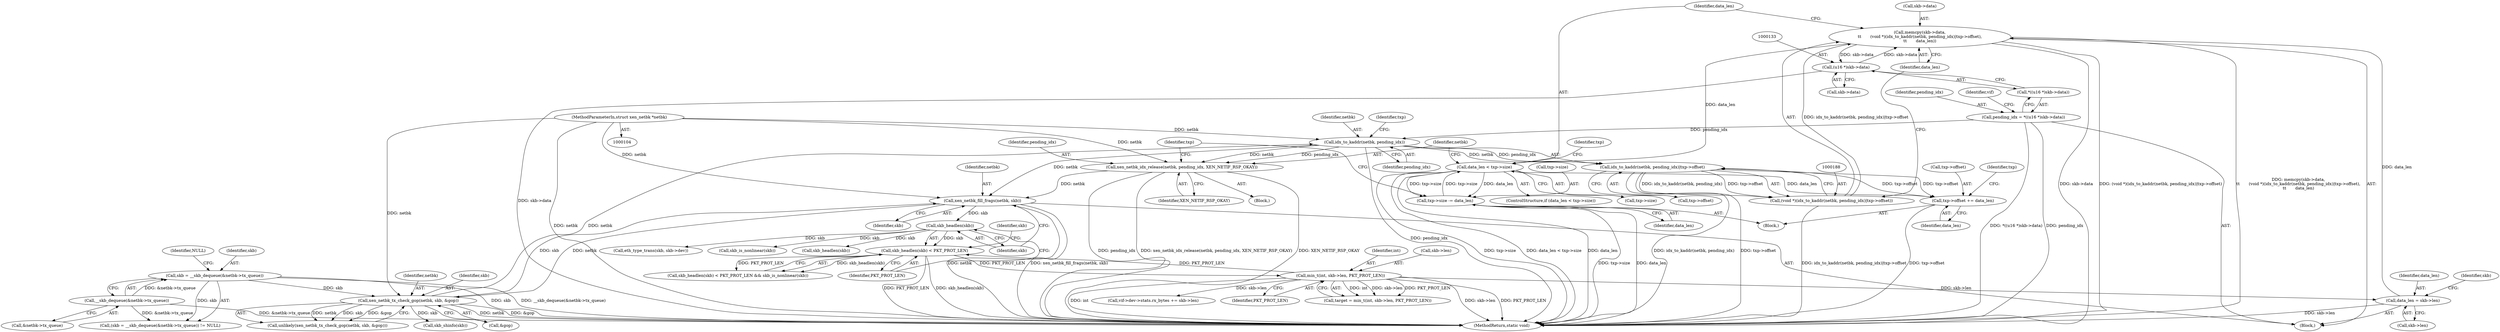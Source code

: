 digraph "0_linux_7d5145d8eb2b9791533ffe4dc003b129b9696c48_2@API" {
"1000183" [label="(Call,memcpy(skb->data,\n\t\t       (void *)(idx_to_kaddr(netbk, pending_idx)|txp->offset),\n\t\t       data_len))"];
"1000132" [label="(Call,(u16 *)skb->data)"];
"1000183" [label="(Call,memcpy(skb->data,\n\t\t       (void *)(idx_to_kaddr(netbk, pending_idx)|txp->offset),\n\t\t       data_len))"];
"1000187" [label="(Call,(void *)(idx_to_kaddr(netbk, pending_idx)|txp->offset))"];
"1000189" [label="(Call,idx_to_kaddr(netbk, pending_idx)|txp->offset)"];
"1000190" [label="(Call,idx_to_kaddr(netbk, pending_idx))"];
"1000158" [label="(Call,xen_netbk_tx_check_gop(netbk, skb, &gop))"];
"1000243" [label="(Call,xen_netbk_fill_frags(netbk, skb))"];
"1000216" [label="(Call,xen_netbk_idx_release(netbk, pending_idx, XEN_NETIF_RSP_OKAY))"];
"1000105" [label="(MethodParameterIn,struct xen_netbk *netbk)"];
"1000116" [label="(Call,skb = __skb_dequeue(&netbk->tx_queue))"];
"1000118" [label="(Call,__skb_dequeue(&netbk->tx_queue))"];
"1000129" [label="(Call,pending_idx = *((u16 *)skb->data))"];
"1000204" [label="(Call,txp->offset += data_len)"];
"1000198" [label="(Call,data_len < txp->size)"];
"1000209" [label="(Call,txp->size -= data_len)"];
"1000178" [label="(Call,data_len = skb->len)"];
"1000258" [label="(Call,min_t(int, skb->len, PKT_PROT_LEN))"];
"1000248" [label="(Call,skb_headlen(skb) < PKT_PROT_LEN)"];
"1000249" [label="(Call,skb_headlen(skb))"];
"1000197" [label="(ControlStructure,if (data_len < txp->size))"];
"1000198" [label="(Call,data_len < txp->size)"];
"1000250" [label="(Identifier,skb)"];
"1000196" [label="(Identifier,data_len)"];
"1000243" [label="(Call,xen_netbk_fill_frags(netbk, skb))"];
"1000321" [label="(MethodReturn,static void)"];
"1000247" [label="(Call,skb_headlen(skb) < PKT_PROT_LEN && skb_is_nonlinear(skb))"];
"1000258" [label="(Call,min_t(int, skb->len, PKT_PROT_LEN))"];
"1000281" [label="(Call,eth_type_trans(skb, skb->dev))"];
"1000191" [label="(Identifier,netbk)"];
"1000223" [label="(Identifier,txp)"];
"1000194" [label="(Identifier,txp)"];
"1000130" [label="(Identifier,pending_idx)"];
"1000256" [label="(Call,target = min_t(int, skb->len, PKT_PROT_LEN))"];
"1000215" [label="(Block,)"];
"1000249" [label="(Call,skb_headlen(skb))"];
"1000252" [label="(Call,skb_is_nonlinear(skb))"];
"1000180" [label="(Call,skb->len)"];
"1000157" [label="(Call,unlikely(xen_netbk_tx_check_gop(netbk, skb, &gop)))"];
"1000205" [label="(Call,txp->offset)"];
"1000117" [label="(Identifier,skb)"];
"1000204" [label="(Call,txp->offset += data_len)"];
"1000171" [label="(Call,skb_shinfo(skb))"];
"1000206" [label="(Identifier,txp)"];
"1000213" [label="(Identifier,data_len)"];
"1000210" [label="(Call,txp->size)"];
"1000189" [label="(Call,idx_to_kaddr(netbk, pending_idx)|txp->offset)"];
"1000248" [label="(Call,skb_headlen(skb) < PKT_PROT_LEN)"];
"1000251" [label="(Identifier,PKT_PROT_LEN)"];
"1000184" [label="(Call,skb->data)"];
"1000190" [label="(Call,idx_to_kaddr(netbk, pending_idx))"];
"1000161" [label="(Call,&gop)"];
"1000219" [label="(Identifier,XEN_NETIF_RSP_OKAY)"];
"1000119" [label="(Call,&netbk->tx_queue)"];
"1000118" [label="(Call,__skb_dequeue(&netbk->tx_queue))"];
"1000138" [label="(Identifier,vif)"];
"1000216" [label="(Call,xen_netbk_idx_release(netbk, pending_idx, XEN_NETIF_RSP_OKAY))"];
"1000160" [label="(Identifier,skb)"];
"1000203" [label="(Block,)"];
"1000200" [label="(Call,txp->size)"];
"1000299" [label="(Call,vif->dev->stats.rx_bytes += skb->len)"];
"1000211" [label="(Identifier,txp)"];
"1000183" [label="(Call,memcpy(skb->data,\n\t\t       (void *)(idx_to_kaddr(netbk, pending_idx)|txp->offset),\n\t\t       data_len))"];
"1000124" [label="(Block,)"];
"1000178" [label="(Call,data_len = skb->len)"];
"1000129" [label="(Call,pending_idx = *((u16 *)skb->data))"];
"1000245" [label="(Identifier,skb)"];
"1000131" [label="(Call,*((u16 *)skb->data))"];
"1000217" [label="(Identifier,netbk)"];
"1000159" [label="(Identifier,netbk)"];
"1000187" [label="(Call,(void *)(idx_to_kaddr(netbk, pending_idx)|txp->offset))"];
"1000116" [label="(Call,skb = __skb_dequeue(&netbk->tx_queue))"];
"1000244" [label="(Identifier,netbk)"];
"1000253" [label="(Identifier,skb)"];
"1000115" [label="(Call,(skb = __skb_dequeue(&netbk->tx_queue)) != NULL)"];
"1000268" [label="(Call,skb_headlen(skb))"];
"1000179" [label="(Identifier,data_len)"];
"1000263" [label="(Identifier,PKT_PROT_LEN)"];
"1000134" [label="(Call,skb->data)"];
"1000192" [label="(Identifier,pending_idx)"];
"1000132" [label="(Call,(u16 *)skb->data)"];
"1000260" [label="(Call,skb->len)"];
"1000218" [label="(Identifier,pending_idx)"];
"1000209" [label="(Call,txp->size -= data_len)"];
"1000105" [label="(MethodParameterIn,struct xen_netbk *netbk)"];
"1000259" [label="(Identifier,int)"];
"1000158" [label="(Call,xen_netbk_tx_check_gop(netbk, skb, &gop))"];
"1000208" [label="(Identifier,data_len)"];
"1000199" [label="(Identifier,data_len)"];
"1000193" [label="(Call,txp->offset)"];
"1000185" [label="(Identifier,skb)"];
"1000123" [label="(Identifier,NULL)"];
"1000183" -> "1000124"  [label="AST: "];
"1000183" -> "1000196"  [label="CFG: "];
"1000184" -> "1000183"  [label="AST: "];
"1000187" -> "1000183"  [label="AST: "];
"1000196" -> "1000183"  [label="AST: "];
"1000199" -> "1000183"  [label="CFG: "];
"1000183" -> "1000321"  [label="DDG: skb->data"];
"1000183" -> "1000321"  [label="DDG: (void *)(idx_to_kaddr(netbk, pending_idx)|txp->offset)"];
"1000183" -> "1000321"  [label="DDG: memcpy(skb->data,\n\t\t       (void *)(idx_to_kaddr(netbk, pending_idx)|txp->offset),\n\t\t       data_len)"];
"1000183" -> "1000132"  [label="DDG: skb->data"];
"1000132" -> "1000183"  [label="DDG: skb->data"];
"1000187" -> "1000183"  [label="DDG: idx_to_kaddr(netbk, pending_idx)|txp->offset"];
"1000178" -> "1000183"  [label="DDG: data_len"];
"1000183" -> "1000198"  [label="DDG: data_len"];
"1000132" -> "1000131"  [label="AST: "];
"1000132" -> "1000134"  [label="CFG: "];
"1000133" -> "1000132"  [label="AST: "];
"1000134" -> "1000132"  [label="AST: "];
"1000131" -> "1000132"  [label="CFG: "];
"1000132" -> "1000321"  [label="DDG: skb->data"];
"1000187" -> "1000189"  [label="CFG: "];
"1000188" -> "1000187"  [label="AST: "];
"1000189" -> "1000187"  [label="AST: "];
"1000196" -> "1000187"  [label="CFG: "];
"1000187" -> "1000321"  [label="DDG: idx_to_kaddr(netbk, pending_idx)|txp->offset"];
"1000189" -> "1000187"  [label="DDG: idx_to_kaddr(netbk, pending_idx)"];
"1000189" -> "1000187"  [label="DDG: txp->offset"];
"1000189" -> "1000193"  [label="CFG: "];
"1000190" -> "1000189"  [label="AST: "];
"1000193" -> "1000189"  [label="AST: "];
"1000189" -> "1000321"  [label="DDG: idx_to_kaddr(netbk, pending_idx)"];
"1000189" -> "1000321"  [label="DDG: txp->offset"];
"1000190" -> "1000189"  [label="DDG: netbk"];
"1000190" -> "1000189"  [label="DDG: pending_idx"];
"1000204" -> "1000189"  [label="DDG: txp->offset"];
"1000189" -> "1000204"  [label="DDG: txp->offset"];
"1000190" -> "1000192"  [label="CFG: "];
"1000191" -> "1000190"  [label="AST: "];
"1000192" -> "1000190"  [label="AST: "];
"1000194" -> "1000190"  [label="CFG: "];
"1000190" -> "1000321"  [label="DDG: pending_idx"];
"1000158" -> "1000190"  [label="DDG: netbk"];
"1000105" -> "1000190"  [label="DDG: netbk"];
"1000129" -> "1000190"  [label="DDG: pending_idx"];
"1000190" -> "1000216"  [label="DDG: netbk"];
"1000190" -> "1000216"  [label="DDG: pending_idx"];
"1000190" -> "1000243"  [label="DDG: netbk"];
"1000158" -> "1000157"  [label="AST: "];
"1000158" -> "1000161"  [label="CFG: "];
"1000159" -> "1000158"  [label="AST: "];
"1000160" -> "1000158"  [label="AST: "];
"1000161" -> "1000158"  [label="AST: "];
"1000157" -> "1000158"  [label="CFG: "];
"1000158" -> "1000321"  [label="DDG: netbk"];
"1000158" -> "1000321"  [label="DDG: &gop"];
"1000158" -> "1000157"  [label="DDG: netbk"];
"1000158" -> "1000157"  [label="DDG: skb"];
"1000158" -> "1000157"  [label="DDG: &gop"];
"1000243" -> "1000158"  [label="DDG: netbk"];
"1000105" -> "1000158"  [label="DDG: netbk"];
"1000116" -> "1000158"  [label="DDG: skb"];
"1000158" -> "1000171"  [label="DDG: skb"];
"1000158" -> "1000243"  [label="DDG: skb"];
"1000243" -> "1000124"  [label="AST: "];
"1000243" -> "1000245"  [label="CFG: "];
"1000244" -> "1000243"  [label="AST: "];
"1000245" -> "1000243"  [label="AST: "];
"1000250" -> "1000243"  [label="CFG: "];
"1000243" -> "1000321"  [label="DDG: netbk"];
"1000243" -> "1000321"  [label="DDG: xen_netbk_fill_frags(netbk, skb)"];
"1000216" -> "1000243"  [label="DDG: netbk"];
"1000105" -> "1000243"  [label="DDG: netbk"];
"1000243" -> "1000249"  [label="DDG: skb"];
"1000216" -> "1000215"  [label="AST: "];
"1000216" -> "1000219"  [label="CFG: "];
"1000217" -> "1000216"  [label="AST: "];
"1000218" -> "1000216"  [label="AST: "];
"1000219" -> "1000216"  [label="AST: "];
"1000223" -> "1000216"  [label="CFG: "];
"1000216" -> "1000321"  [label="DDG: xen_netbk_idx_release(netbk, pending_idx, XEN_NETIF_RSP_OKAY)"];
"1000216" -> "1000321"  [label="DDG: XEN_NETIF_RSP_OKAY"];
"1000216" -> "1000321"  [label="DDG: pending_idx"];
"1000105" -> "1000216"  [label="DDG: netbk"];
"1000105" -> "1000104"  [label="AST: "];
"1000105" -> "1000321"  [label="DDG: netbk"];
"1000116" -> "1000115"  [label="AST: "];
"1000116" -> "1000118"  [label="CFG: "];
"1000117" -> "1000116"  [label="AST: "];
"1000118" -> "1000116"  [label="AST: "];
"1000123" -> "1000116"  [label="CFG: "];
"1000116" -> "1000321"  [label="DDG: skb"];
"1000116" -> "1000321"  [label="DDG: __skb_dequeue(&netbk->tx_queue)"];
"1000116" -> "1000115"  [label="DDG: skb"];
"1000118" -> "1000116"  [label="DDG: &netbk->tx_queue"];
"1000118" -> "1000119"  [label="CFG: "];
"1000119" -> "1000118"  [label="AST: "];
"1000118" -> "1000321"  [label="DDG: &netbk->tx_queue"];
"1000118" -> "1000115"  [label="DDG: &netbk->tx_queue"];
"1000129" -> "1000124"  [label="AST: "];
"1000129" -> "1000131"  [label="CFG: "];
"1000130" -> "1000129"  [label="AST: "];
"1000131" -> "1000129"  [label="AST: "];
"1000138" -> "1000129"  [label="CFG: "];
"1000129" -> "1000321"  [label="DDG: pending_idx"];
"1000129" -> "1000321"  [label="DDG: *((u16 *)skb->data)"];
"1000204" -> "1000203"  [label="AST: "];
"1000204" -> "1000208"  [label="CFG: "];
"1000205" -> "1000204"  [label="AST: "];
"1000208" -> "1000204"  [label="AST: "];
"1000211" -> "1000204"  [label="CFG: "];
"1000204" -> "1000321"  [label="DDG: txp->offset"];
"1000198" -> "1000204"  [label="DDG: data_len"];
"1000198" -> "1000197"  [label="AST: "];
"1000198" -> "1000200"  [label="CFG: "];
"1000199" -> "1000198"  [label="AST: "];
"1000200" -> "1000198"  [label="AST: "];
"1000206" -> "1000198"  [label="CFG: "];
"1000217" -> "1000198"  [label="CFG: "];
"1000198" -> "1000321"  [label="DDG: data_len"];
"1000198" -> "1000321"  [label="DDG: txp->size"];
"1000198" -> "1000321"  [label="DDG: data_len < txp->size"];
"1000209" -> "1000198"  [label="DDG: txp->size"];
"1000198" -> "1000209"  [label="DDG: data_len"];
"1000198" -> "1000209"  [label="DDG: txp->size"];
"1000209" -> "1000203"  [label="AST: "];
"1000209" -> "1000213"  [label="CFG: "];
"1000210" -> "1000209"  [label="AST: "];
"1000213" -> "1000209"  [label="AST: "];
"1000223" -> "1000209"  [label="CFG: "];
"1000209" -> "1000321"  [label="DDG: txp->size"];
"1000209" -> "1000321"  [label="DDG: data_len"];
"1000178" -> "1000124"  [label="AST: "];
"1000178" -> "1000180"  [label="CFG: "];
"1000179" -> "1000178"  [label="AST: "];
"1000180" -> "1000178"  [label="AST: "];
"1000185" -> "1000178"  [label="CFG: "];
"1000178" -> "1000321"  [label="DDG: skb->len"];
"1000258" -> "1000178"  [label="DDG: skb->len"];
"1000258" -> "1000256"  [label="AST: "];
"1000258" -> "1000263"  [label="CFG: "];
"1000259" -> "1000258"  [label="AST: "];
"1000260" -> "1000258"  [label="AST: "];
"1000263" -> "1000258"  [label="AST: "];
"1000256" -> "1000258"  [label="CFG: "];
"1000258" -> "1000321"  [label="DDG: int"];
"1000258" -> "1000321"  [label="DDG: skb->len"];
"1000258" -> "1000321"  [label="DDG: PKT_PROT_LEN"];
"1000258" -> "1000248"  [label="DDG: PKT_PROT_LEN"];
"1000258" -> "1000256"  [label="DDG: int"];
"1000258" -> "1000256"  [label="DDG: skb->len"];
"1000258" -> "1000256"  [label="DDG: PKT_PROT_LEN"];
"1000248" -> "1000258"  [label="DDG: PKT_PROT_LEN"];
"1000258" -> "1000299"  [label="DDG: skb->len"];
"1000248" -> "1000247"  [label="AST: "];
"1000248" -> "1000251"  [label="CFG: "];
"1000249" -> "1000248"  [label="AST: "];
"1000251" -> "1000248"  [label="AST: "];
"1000253" -> "1000248"  [label="CFG: "];
"1000247" -> "1000248"  [label="CFG: "];
"1000248" -> "1000321"  [label="DDG: PKT_PROT_LEN"];
"1000248" -> "1000321"  [label="DDG: skb_headlen(skb)"];
"1000248" -> "1000247"  [label="DDG: skb_headlen(skb)"];
"1000248" -> "1000247"  [label="DDG: PKT_PROT_LEN"];
"1000249" -> "1000248"  [label="DDG: skb"];
"1000249" -> "1000250"  [label="CFG: "];
"1000250" -> "1000249"  [label="AST: "];
"1000251" -> "1000249"  [label="CFG: "];
"1000249" -> "1000252"  [label="DDG: skb"];
"1000249" -> "1000268"  [label="DDG: skb"];
"1000249" -> "1000281"  [label="DDG: skb"];
}
